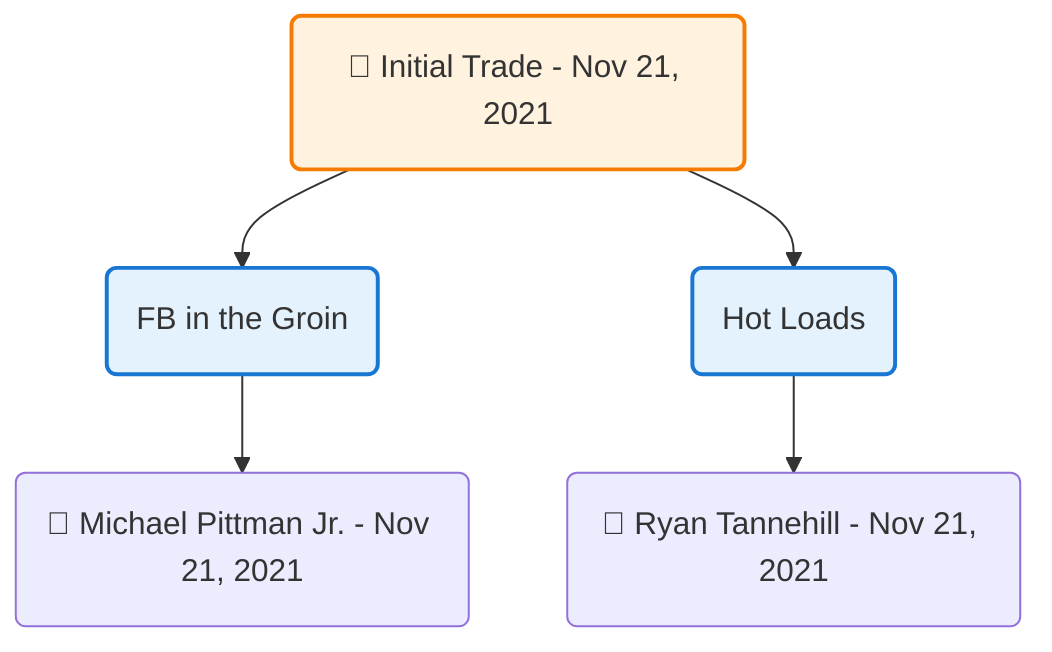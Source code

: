 flowchart TD

    TRADE_MAIN("🔄 Initial Trade - Nov 21, 2021")
    TEAM_1("FB in the Groin")
    TEAM_2("Hot Loads")
    NODE_bae3c3b6-abfb-4428-bbb8-20e5762190ac("🔄 Michael Pittman Jr. - Nov 21, 2021")
    NODE_6d554c34-044f-46a9-bdd3-c12003661593("🔄 Ryan Tannehill - Nov 21, 2021")

    TRADE_MAIN --> TEAM_1
    TRADE_MAIN --> TEAM_2
    TEAM_1 --> NODE_bae3c3b6-abfb-4428-bbb8-20e5762190ac
    TEAM_2 --> NODE_6d554c34-044f-46a9-bdd3-c12003661593

    %% Node styling
    classDef teamNode fill:#e3f2fd,stroke:#1976d2,stroke-width:2px
    classDef tradeNode fill:#fff3e0,stroke:#f57c00,stroke-width:2px
    classDef playerNode fill:#f3e5f5,stroke:#7b1fa2,stroke-width:1px
    classDef nonRootPlayerNode fill:#f5f5f5,stroke:#757575,stroke-width:1px
    classDef endNode fill:#ffebee,stroke:#c62828,stroke-width:2px
    classDef waiverNode fill:#e8f5e8,stroke:#388e3c,stroke-width:2px
    classDef championshipNode fill:#fff9c4,stroke:#f57f17,stroke-width:3px

    class TEAM_1,TEAM_2 teamNode
    class TRADE_MAIN tradeNode